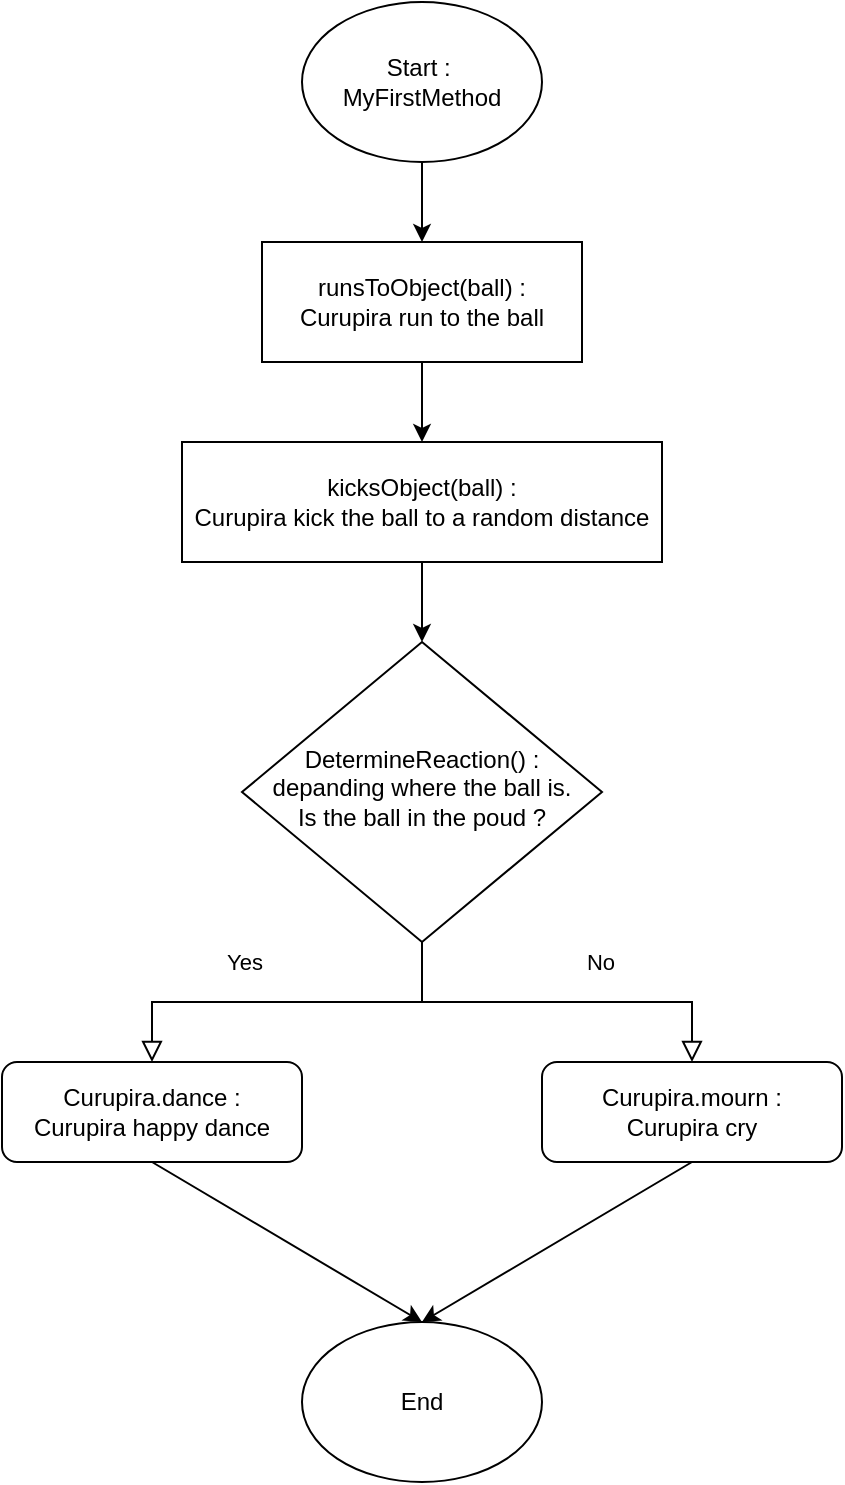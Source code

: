 <mxfile version="15.0.6" type="device"><diagram id="C5RBs43oDa-KdzZeNtuy" name="Page-1"><mxGraphModel dx="1422" dy="762" grid="1" gridSize="10" guides="1" tooltips="1" connect="1" arrows="1" fold="1" page="1" pageScale="1" pageWidth="827" pageHeight="1169" math="0" shadow="0"><root><mxCell id="WIyWlLk6GJQsqaUBKTNV-0"/><mxCell id="WIyWlLk6GJQsqaUBKTNV-1" parent="WIyWlLk6GJQsqaUBKTNV-0"/><mxCell id="WIyWlLk6GJQsqaUBKTNV-8" value="No" style="rounded=0;html=1;jettySize=auto;orthogonalLoop=1;fontSize=11;endArrow=block;endFill=0;endSize=8;strokeWidth=1;shadow=0;labelBackgroundColor=none;edgeStyle=orthogonalEdgeStyle;" parent="WIyWlLk6GJQsqaUBKTNV-1" source="WIyWlLk6GJQsqaUBKTNV-10" target="WIyWlLk6GJQsqaUBKTNV-11" edge="1"><mxGeometry x="0.222" y="20" relative="1" as="geometry"><mxPoint as="offset"/></mxGeometry></mxCell><mxCell id="WIyWlLk6GJQsqaUBKTNV-9" value="Yes" style="edgeStyle=orthogonalEdgeStyle;rounded=0;html=1;jettySize=auto;orthogonalLoop=1;fontSize=11;endArrow=block;endFill=0;endSize=8;strokeWidth=1;shadow=0;labelBackgroundColor=none;" parent="WIyWlLk6GJQsqaUBKTNV-1" source="WIyWlLk6GJQsqaUBKTNV-10" target="WIyWlLk6GJQsqaUBKTNV-12" edge="1"><mxGeometry x="0.222" y="-20" relative="1" as="geometry"><mxPoint as="offset"/></mxGeometry></mxCell><mxCell id="WIyWlLk6GJQsqaUBKTNV-10" value="DetermineReaction() :&lt;br&gt;depanding where the ball is.&lt;br&gt;Is the ball in the poud ?" style="rhombus;whiteSpace=wrap;html=1;shadow=0;fontFamily=Helvetica;fontSize=12;align=center;strokeWidth=1;spacing=6;spacingTop=-4;" parent="WIyWlLk6GJQsqaUBKTNV-1" vertex="1"><mxGeometry x="350" y="330" width="180" height="150" as="geometry"/></mxCell><mxCell id="WIyWlLk6GJQsqaUBKTNV-11" value="Curupira.mourn :&lt;br&gt;Curupira cry" style="rounded=1;whiteSpace=wrap;html=1;fontSize=12;glass=0;strokeWidth=1;shadow=0;" parent="WIyWlLk6GJQsqaUBKTNV-1" vertex="1"><mxGeometry x="500" y="540" width="150" height="50" as="geometry"/></mxCell><mxCell id="WIyWlLk6GJQsqaUBKTNV-12" value="Curupira.dance :&lt;br&gt;Curupira happy dance" style="rounded=1;whiteSpace=wrap;html=1;fontSize=12;glass=0;strokeWidth=1;shadow=0;" parent="WIyWlLk6GJQsqaUBKTNV-1" vertex="1"><mxGeometry x="230" y="540" width="150" height="50" as="geometry"/></mxCell><mxCell id="c07ucyJnSH8SOnByb-rJ-3" style="edgeStyle=orthogonalEdgeStyle;rounded=0;orthogonalLoop=1;jettySize=auto;html=1;exitX=0.5;exitY=1;exitDx=0;exitDy=0;entryX=0.5;entryY=0;entryDx=0;entryDy=0;" edge="1" parent="WIyWlLk6GJQsqaUBKTNV-1" source="c07ucyJnSH8SOnByb-rJ-0" target="c07ucyJnSH8SOnByb-rJ-1"><mxGeometry relative="1" as="geometry"/></mxCell><mxCell id="c07ucyJnSH8SOnByb-rJ-0" value="Start :&amp;nbsp;&lt;br&gt;MyFirstMethod" style="ellipse;whiteSpace=wrap;html=1;" vertex="1" parent="WIyWlLk6GJQsqaUBKTNV-1"><mxGeometry x="380" y="10" width="120" height="80" as="geometry"/></mxCell><mxCell id="c07ucyJnSH8SOnByb-rJ-6" style="edgeStyle=orthogonalEdgeStyle;rounded=0;orthogonalLoop=1;jettySize=auto;html=1;exitX=0.5;exitY=1;exitDx=0;exitDy=0;" edge="1" parent="WIyWlLk6GJQsqaUBKTNV-1" source="c07ucyJnSH8SOnByb-rJ-1" target="c07ucyJnSH8SOnByb-rJ-4"><mxGeometry relative="1" as="geometry"/></mxCell><mxCell id="c07ucyJnSH8SOnByb-rJ-1" value="runsToObject(ball) :&lt;br&gt;Curupira run to the ball" style="rounded=0;whiteSpace=wrap;html=1;" vertex="1" parent="WIyWlLk6GJQsqaUBKTNV-1"><mxGeometry x="360" y="130" width="160" height="60" as="geometry"/></mxCell><mxCell id="c07ucyJnSH8SOnByb-rJ-4" value="kicksObject(ball) :&lt;br&gt;Curupira kick the ball to a random distance" style="rounded=0;whiteSpace=wrap;html=1;" vertex="1" parent="WIyWlLk6GJQsqaUBKTNV-1"><mxGeometry x="320" y="230" width="240" height="60" as="geometry"/></mxCell><mxCell id="c07ucyJnSH8SOnByb-rJ-7" value="End" style="ellipse;whiteSpace=wrap;html=1;" vertex="1" parent="WIyWlLk6GJQsqaUBKTNV-1"><mxGeometry x="380" y="670" width="120" height="80" as="geometry"/></mxCell><mxCell id="c07ucyJnSH8SOnByb-rJ-8" value="" style="endArrow=classic;html=1;exitX=0.5;exitY=1;exitDx=0;exitDy=0;" edge="1" parent="WIyWlLk6GJQsqaUBKTNV-1" source="WIyWlLk6GJQsqaUBKTNV-12"><mxGeometry width="50" height="50" relative="1" as="geometry"><mxPoint x="390" y="640" as="sourcePoint"/><mxPoint x="440" y="670" as="targetPoint"/></mxGeometry></mxCell><mxCell id="c07ucyJnSH8SOnByb-rJ-9" value="" style="endArrow=classic;html=1;exitX=0.5;exitY=1;exitDx=0;exitDy=0;entryX=0.5;entryY=0;entryDx=0;entryDy=0;" edge="1" parent="WIyWlLk6GJQsqaUBKTNV-1" source="WIyWlLk6GJQsqaUBKTNV-11" target="c07ucyJnSH8SOnByb-rJ-7"><mxGeometry width="50" height="50" relative="1" as="geometry"><mxPoint x="570" y="640" as="sourcePoint"/><mxPoint x="620" y="590" as="targetPoint"/></mxGeometry></mxCell><mxCell id="c07ucyJnSH8SOnByb-rJ-10" value="" style="endArrow=classic;html=1;exitX=0.5;exitY=1;exitDx=0;exitDy=0;" edge="1" parent="WIyWlLk6GJQsqaUBKTNV-1" source="c07ucyJnSH8SOnByb-rJ-4"><mxGeometry width="50" height="50" relative="1" as="geometry"><mxPoint x="390" y="410" as="sourcePoint"/><mxPoint x="440" y="330" as="targetPoint"/></mxGeometry></mxCell></root></mxGraphModel></diagram></mxfile>
